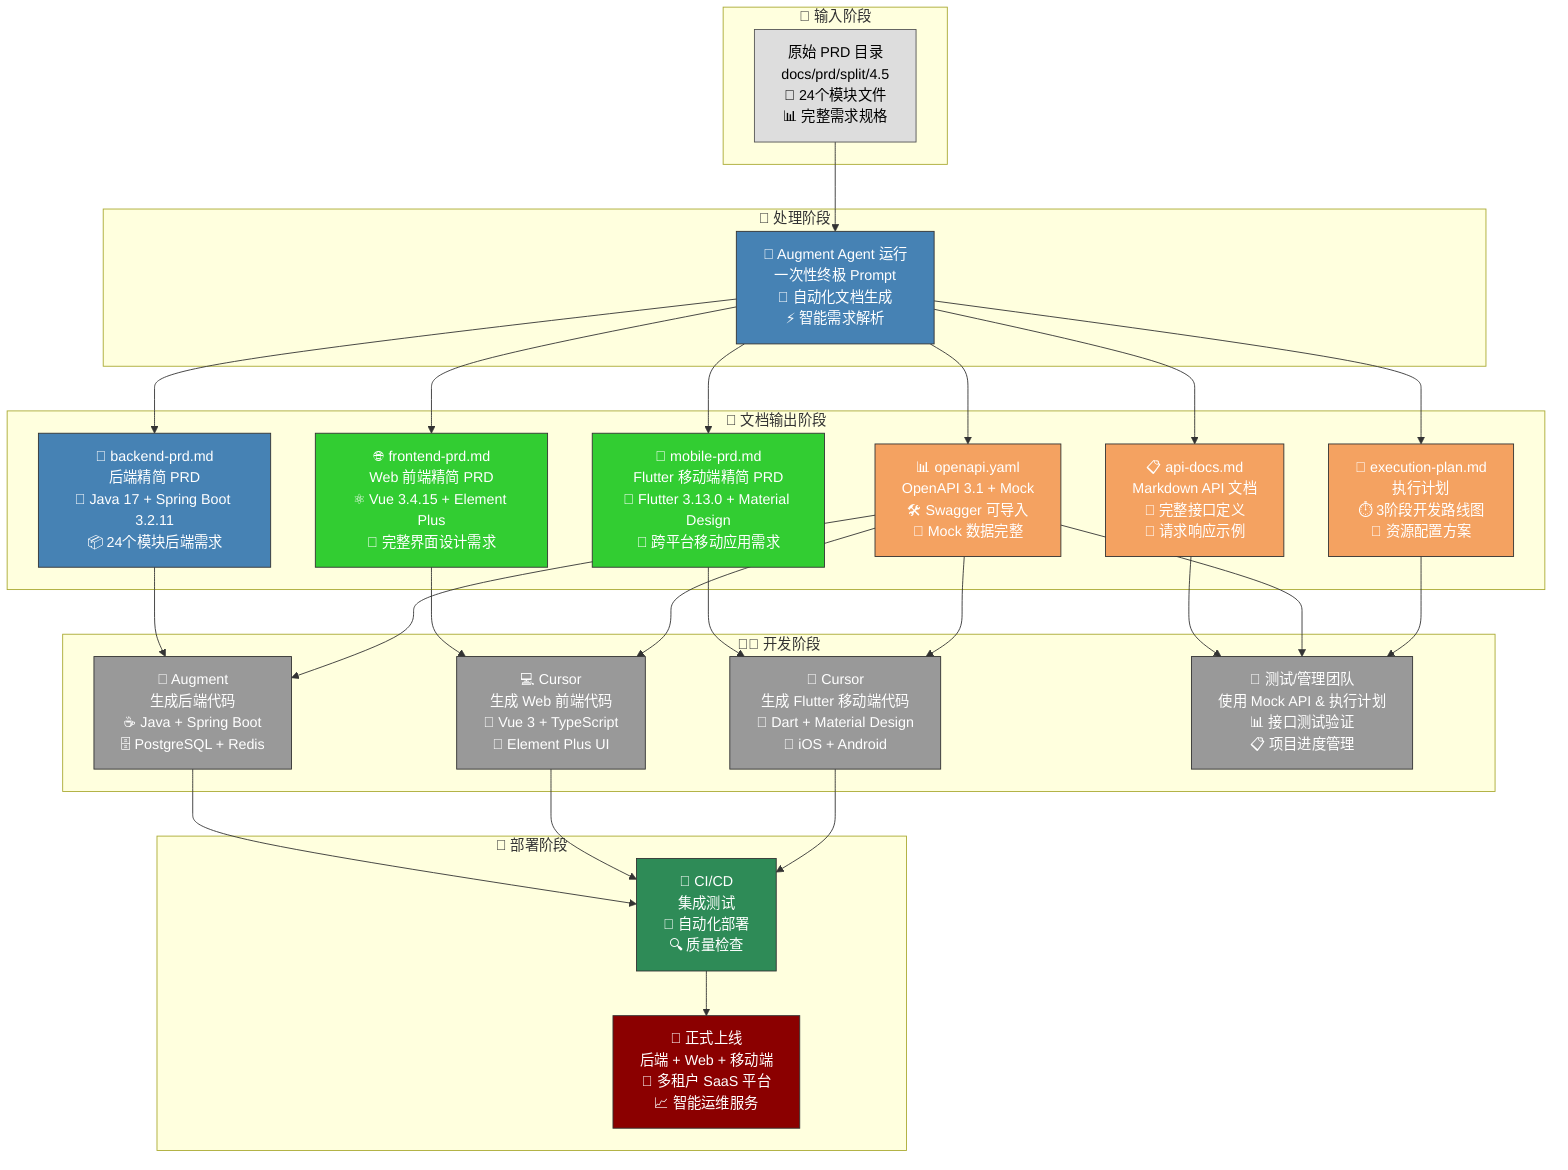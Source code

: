 flowchart TD
    %% 样式定义
    style A fill:#dddddd,stroke:#555,stroke-width:1px,color:#000
    style B fill:#4682B4,stroke:#333,stroke-width:1px,color:#fff
    style C1 fill:#4682B4,stroke:#333,stroke-width:1px,color:#fff
    style C2 fill:#32CD32,stroke:#333,stroke-width:1px,color:#fff
    style C3 fill:#32CD32,stroke:#333,stroke-width:1px,color:#fff
    style C4 fill:#f4a261,stroke:#333,stroke-width:1px,color:#fff
    style C5 fill:#f4a261,stroke:#333,stroke-width:1px,color:#fff
    style C6 fill:#f4a261,stroke:#333,stroke-width:1px,color:#fff
    style D1 fill:#999999,stroke:#333,stroke-width:1px,color:#fff
    style D2 fill:#999999,stroke:#333,stroke-width:1px,color:#fff
    style D3 fill:#999999,stroke:#333,stroke-width:1px,color:#fff
    style D4 fill:#999999,stroke:#333,stroke-width:1px,color:#fff
    style E fill:#2E8B57,stroke:#333,stroke-width:1px,color:#fff
    style F fill:#8B0000,stroke:#333,stroke-width:1px,color:#fff

    %% 节点定义
    A[原始 PRD 目录<br/>docs/prd/split/4.5<br/>📁 24个模块文件<br/>📊 完整需求规格]
    
    B[🤖 Augment Agent 运行<br/>一次性终极 Prompt<br/>🔄 自动化文档生成<br/>⚡ 智能需求解析]

    C1[📘 backend-prd.md<br/>后端精简 PRD<br/>🔧 Java 17 + Spring Boot 3.2.11<br/>📦 24个模块后端需求]
    
    C2[🌐 frontend-prd.md<br/>Web 前端精简 PRD<br/>⚛️ Vue 3.4.15 + Element Plus<br/>🎨 完整界面设计需求]
    
    C3[📱 mobile-prd.md<br/>Flutter 移动端精简 PRD<br/>🦋 Flutter 3.13.0 + Material Design<br/>📲 跨平台移动应用需求]
    
    C4[📋 api-docs.md<br/>Markdown API 文档<br/>🔗 完整接口定义<br/>📝 请求响应示例]
    
    C5[📊 openapi.yaml<br/>OpenAPI 3.1 + Mock<br/>🛠️ Swagger 可导入<br/>🧪 Mock 数据完整]
    
    C6[📅 execution-plan.md<br/>执行计划<br/>⏱️ 3阶段开发路线图<br/>👥 资源配置方案]

    D1[🔨 Augment<br/>生成后端代码<br/>☕ Java + Spring Boot<br/>🗄️ PostgreSQL + Redis]
    
    D2[💻 Cursor<br/>生成 Web 前端代码<br/>🎯 Vue 3 + TypeScript<br/>🎨 Element Plus UI]
    
    D3[📱 Cursor<br/>生成 Flutter 移动端代码<br/>🦋 Dart + Material Design<br/>📲 iOS + Android]
    
    D4[🧪 测试/管理团队<br/>使用 Mock API & 执行计划<br/>📊 接口测试验证<br/>📋 项目进度管理]

    E[🔄 CI/CD<br/>集成测试<br/>🚀 自动化部署<br/>🔍 质量检查]
    
    F[🌟 正式上线<br/>后端 + Web + 移动端<br/>🎯 多租户 SaaS 平台<br/>📈 智能运维服务]

    %% 连接关系
    A --> B
    
    B --> C1
    B --> C2
    B --> C3
    B --> C4
    B --> C5
    B --> C6

    C1 --> D1
    C5 --> D1

    C2 --> D2
    C5 --> D2

    C3 --> D3
    C5 --> D3

    C4 --> D4
    C5 --> D4
    C6 --> D4

    D1 --> E
    D2 --> E
    D3 --> E

    E --> F

    %% 子图分组
    subgraph "📂 输入阶段"
        A
    end

    subgraph "🤖 处理阶段"
        B
    end

    subgraph "📄 文档输出阶段"
        C1
        C2
        C3
        C4
        C5
        C6
    end

    subgraph "👨‍💻 开发阶段"
        D1
        D2
        D3
        D4
    end

    subgraph "🚀 部署阶段"
        E
        F
    end